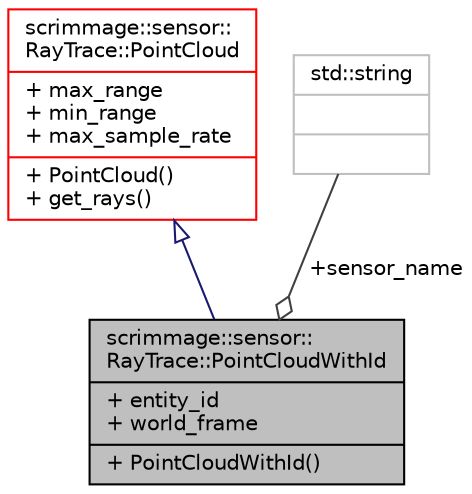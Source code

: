 digraph "scrimmage::sensor::RayTrace::PointCloudWithId"
{
 // LATEX_PDF_SIZE
  edge [fontname="Helvetica",fontsize="10",labelfontname="Helvetica",labelfontsize="10"];
  node [fontname="Helvetica",fontsize="10",shape=record];
  Node1 [label="{scrimmage::sensor::\lRayTrace::PointCloudWithId\n|+ entity_id\l+ world_frame\l|+ PointCloudWithId()\l}",height=0.2,width=0.4,color="black", fillcolor="grey75", style="filled", fontcolor="black",tooltip=" "];
  Node2 -> Node1 [dir="back",color="midnightblue",fontsize="10",style="solid",arrowtail="onormal",fontname="Helvetica"];
  Node2 [label="{scrimmage::sensor::\lRayTrace::PointCloud\n|+ max_range\l+ min_range\l+ max_sample_rate\l|+ PointCloud()\l+ get_rays()\l}",height=0.2,width=0.4,color="red", fillcolor="white", style="filled",URL="$classscrimmage_1_1sensor_1_1RayTrace_1_1PointCloud.html",tooltip=" "];
  Node9 -> Node1 [color="grey25",fontsize="10",style="solid",label=" +sensor_name" ,arrowhead="odiamond",fontname="Helvetica"];
  Node9 [label="{std::string\n||}",height=0.2,width=0.4,color="grey75", fillcolor="white", style="filled",tooltip="STL class."];
}

